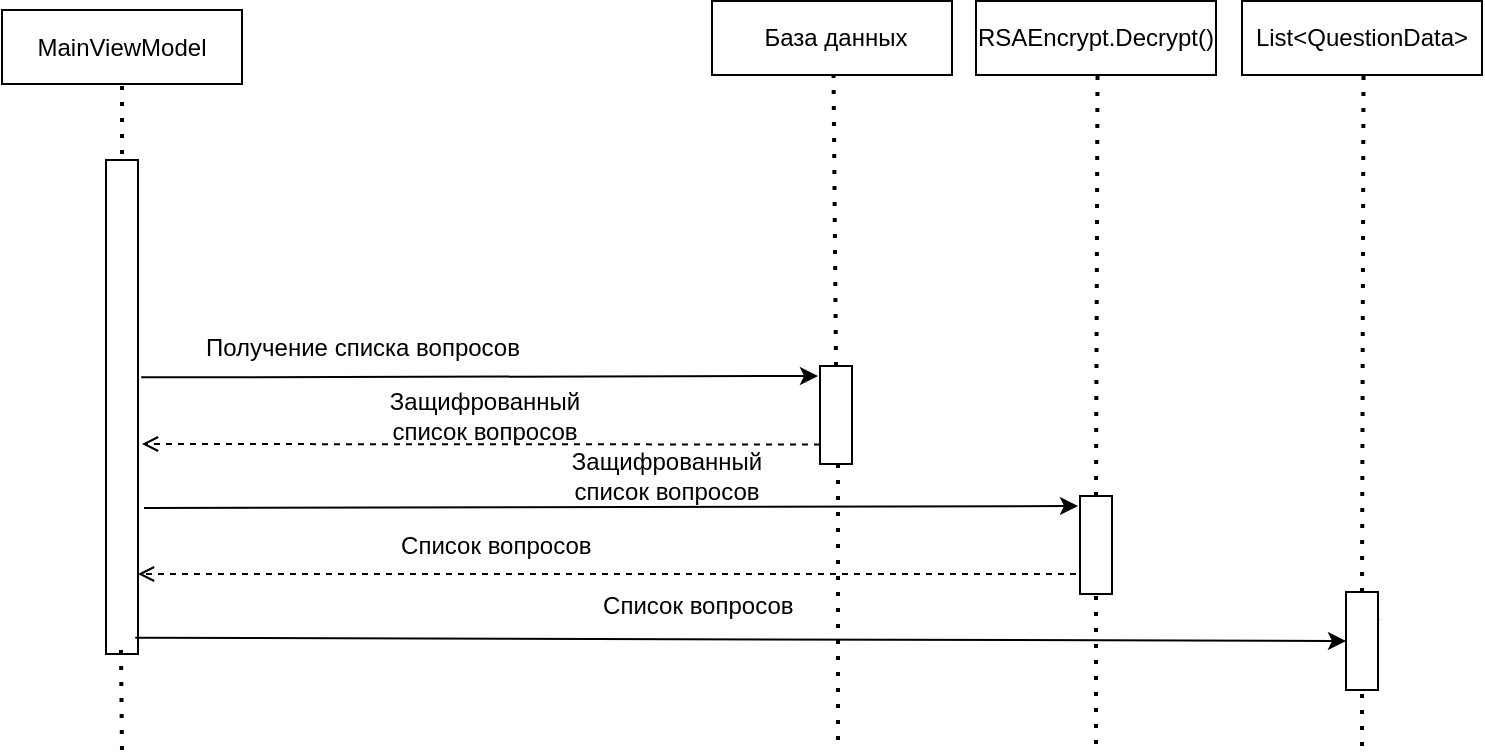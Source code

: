 <mxfile version="21.6.8" type="device">
  <diagram name="Страница — 1" id="Xmsg_4ltAwNH_1OYG3Ee">
    <mxGraphModel dx="955" dy="572" grid="0" gridSize="10" guides="1" tooltips="1" connect="1" arrows="1" fold="1" page="1" pageScale="1" pageWidth="827" pageHeight="1169" math="0" shadow="0">
      <root>
        <mxCell id="0" />
        <mxCell id="1" parent="0" />
        <mxCell id="67v1K4bVObHiUroW4Qsp-3" value="" style="rounded=0;whiteSpace=wrap;html=1;" parent="1" vertex="1">
          <mxGeometry x="70" y="86" width="120" height="37" as="geometry" />
        </mxCell>
        <mxCell id="67v1K4bVObHiUroW4Qsp-4" value="MainViewModel" style="text;html=1;strokeColor=none;fillColor=none;align=center;verticalAlign=middle;whiteSpace=wrap;rounded=0;" parent="1" vertex="1">
          <mxGeometry x="100" y="89.5" width="60" height="30" as="geometry" />
        </mxCell>
        <mxCell id="67v1K4bVObHiUroW4Qsp-5" value="" style="endArrow=none;dashed=1;html=1;dashPattern=1 3;strokeWidth=2;rounded=0;entryX=0.5;entryY=1;entryDx=0;entryDy=0;" parent="1" edge="1">
          <mxGeometry width="50" height="50" relative="1" as="geometry">
            <mxPoint x="130" y="158" as="sourcePoint" />
            <mxPoint x="130" y="121.5" as="targetPoint" />
          </mxGeometry>
        </mxCell>
        <mxCell id="67v1K4bVObHiUroW4Qsp-6" value="" style="rounded=0;whiteSpace=wrap;html=1;" parent="1" vertex="1">
          <mxGeometry x="122" y="161" width="16" height="247" as="geometry" />
        </mxCell>
        <mxCell id="67v1K4bVObHiUroW4Qsp-11" value="" style="rounded=0;whiteSpace=wrap;html=1;" parent="1" vertex="1">
          <mxGeometry x="425" y="81.5" width="120" height="37" as="geometry" />
        </mxCell>
        <mxCell id="67v1K4bVObHiUroW4Qsp-12" value="База данных" style="text;html=1;strokeColor=none;fillColor=none;align=center;verticalAlign=middle;whiteSpace=wrap;rounded=0;" parent="1" vertex="1">
          <mxGeometry x="450" y="85" width="74" height="30" as="geometry" />
        </mxCell>
        <mxCell id="67v1K4bVObHiUroW4Qsp-13" value="" style="endArrow=none;dashed=1;html=1;dashPattern=1 3;strokeWidth=2;rounded=0;entryX=0.5;entryY=1;entryDx=0;entryDy=0;exitX=0.5;exitY=0;exitDx=0;exitDy=0;" parent="1" source="67v1K4bVObHiUroW4Qsp-16" edge="1">
          <mxGeometry width="50" height="50" relative="1" as="geometry">
            <mxPoint x="486" y="172" as="sourcePoint" />
            <mxPoint x="485.76" y="117" as="targetPoint" />
          </mxGeometry>
        </mxCell>
        <mxCell id="67v1K4bVObHiUroW4Qsp-16" value="" style="rounded=0;whiteSpace=wrap;html=1;" parent="1" vertex="1">
          <mxGeometry x="479" y="264" width="16" height="49" as="geometry" />
        </mxCell>
        <mxCell id="67v1K4bVObHiUroW4Qsp-32" value="" style="endArrow=none;dashed=1;html=1;dashPattern=1 3;strokeWidth=2;rounded=0;entryX=0.5;entryY=1;entryDx=0;entryDy=0;" parent="1" edge="1">
          <mxGeometry width="50" height="50" relative="1" as="geometry">
            <mxPoint x="130" y="456" as="sourcePoint" />
            <mxPoint x="129.5" y="406" as="targetPoint" />
          </mxGeometry>
        </mxCell>
        <mxCell id="67v1K4bVObHiUroW4Qsp-34" value="" style="endArrow=classic;html=1;rounded=0;exitX=1.1;exitY=0.44;exitDx=0;exitDy=0;exitPerimeter=0;" parent="1" source="67v1K4bVObHiUroW4Qsp-6" edge="1">
          <mxGeometry width="50" height="50" relative="1" as="geometry">
            <mxPoint x="138" y="278" as="sourcePoint" />
            <mxPoint x="478" y="269" as="targetPoint" />
          </mxGeometry>
        </mxCell>
        <mxCell id="67v1K4bVObHiUroW4Qsp-35" value="Получение списка вопросов" style="text;html=1;strokeColor=none;fillColor=none;align=center;verticalAlign=middle;whiteSpace=wrap;rounded=0;" parent="1" vertex="1">
          <mxGeometry x="171" y="240" width="159" height="30" as="geometry" />
        </mxCell>
        <mxCell id="67v1K4bVObHiUroW4Qsp-36" value="" style="html=1;verticalAlign=bottom;labelBackgroundColor=none;endArrow=open;endFill=0;dashed=1;rounded=0;exitX=-0.171;exitY=0.698;exitDx=0;exitDy=0;exitPerimeter=0;" parent="1" edge="1">
          <mxGeometry width="160" relative="1" as="geometry">
            <mxPoint x="479" y="303.25" as="sourcePoint" />
            <mxPoint x="140" y="303" as="targetPoint" />
          </mxGeometry>
        </mxCell>
        <mxCell id="67v1K4bVObHiUroW4Qsp-37" value="Защифрованный список вопросов" style="text;html=1;strokeColor=none;fillColor=none;align=center;verticalAlign=middle;whiteSpace=wrap;rounded=0;" parent="1" vertex="1">
          <mxGeometry x="334" y="303.5" width="137" height="30" as="geometry" />
        </mxCell>
        <mxCell id="67v1K4bVObHiUroW4Qsp-38" value="" style="endArrow=classic;html=1;rounded=0;exitX=0.915;exitY=0.967;exitDx=0;exitDy=0;entryX=0;entryY=0.5;entryDx=0;entryDy=0;exitPerimeter=0;" parent="1" target="67v1K4bVObHiUroW4Qsp-42" edge="1" source="67v1K4bVObHiUroW4Qsp-6">
          <mxGeometry width="50" height="50" relative="1" as="geometry">
            <mxPoint x="138" y="362" as="sourcePoint" />
            <mxPoint x="748" y="406" as="targetPoint" />
            <Array as="points" />
          </mxGeometry>
        </mxCell>
        <mxCell id="67v1K4bVObHiUroW4Qsp-39" value="List&amp;lt;QuestionData&amp;gt;" style="rounded=0;whiteSpace=wrap;html=1;" parent="1" vertex="1">
          <mxGeometry x="690" y="81.5" width="120" height="37" as="geometry" />
        </mxCell>
        <mxCell id="67v1K4bVObHiUroW4Qsp-41" value="" style="endArrow=none;dashed=1;html=1;dashPattern=1 3;strokeWidth=2;rounded=0;entryX=0.5;entryY=1;entryDx=0;entryDy=0;exitX=0.5;exitY=0;exitDx=0;exitDy=0;" parent="1" source="67v1K4bVObHiUroW4Qsp-42" edge="1">
          <mxGeometry width="50" height="50" relative="1" as="geometry">
            <mxPoint x="752" y="264" as="sourcePoint" />
            <mxPoint x="750.76" y="117" as="targetPoint" />
          </mxGeometry>
        </mxCell>
        <mxCell id="67v1K4bVObHiUroW4Qsp-48" value="" style="endArrow=none;dashed=1;html=1;dashPattern=1 3;strokeWidth=2;rounded=0;entryX=0.5;entryY=1;entryDx=0;entryDy=0;" parent="1" edge="1">
          <mxGeometry width="50" height="50" relative="1" as="geometry">
            <mxPoint x="488" y="451" as="sourcePoint" />
            <mxPoint x="488" y="313" as="targetPoint" />
          </mxGeometry>
        </mxCell>
        <mxCell id="67v1K4bVObHiUroW4Qsp-49" value="" style="endArrow=none;dashed=1;html=1;dashPattern=1 3;strokeWidth=2;rounded=0;entryX=0.5;entryY=1;entryDx=0;entryDy=0;" parent="1" edge="1" source="67v1K4bVObHiUroW4Qsp-42">
          <mxGeometry width="50" height="50" relative="1" as="geometry">
            <mxPoint x="751" y="456" as="sourcePoint" />
            <mxPoint x="750.71" y="400.5" as="targetPoint" />
          </mxGeometry>
        </mxCell>
        <mxCell id="pY43quIKYrGjUT0Y4aVx-5" value="RSAEncrypt.Decrypt()" style="rounded=0;whiteSpace=wrap;html=1;" vertex="1" parent="1">
          <mxGeometry x="557" y="81.5" width="120" height="37" as="geometry" />
        </mxCell>
        <mxCell id="pY43quIKYrGjUT0Y4aVx-6" value="" style="endArrow=none;dashed=1;html=1;dashPattern=1 3;strokeWidth=2;rounded=0;entryX=0.5;entryY=1;entryDx=0;entryDy=0;exitX=0.5;exitY=0;exitDx=0;exitDy=0;" edge="1" parent="1" source="pY43quIKYrGjUT0Y4aVx-7">
          <mxGeometry width="50" height="50" relative="1" as="geometry">
            <mxPoint x="619" y="264" as="sourcePoint" />
            <mxPoint x="617.76" y="117" as="targetPoint" />
          </mxGeometry>
        </mxCell>
        <mxCell id="pY43quIKYrGjUT0Y4aVx-7" value="" style="rounded=0;whiteSpace=wrap;html=1;" vertex="1" parent="1">
          <mxGeometry x="609" y="329" width="16" height="49" as="geometry" />
        </mxCell>
        <mxCell id="pY43quIKYrGjUT0Y4aVx-8" value="" style="endArrow=none;dashed=1;html=1;dashPattern=1 3;strokeWidth=2;rounded=0;entryX=0.5;entryY=1;entryDx=0;entryDy=0;" edge="1" parent="1" target="pY43quIKYrGjUT0Y4aVx-7">
          <mxGeometry width="50" height="50" relative="1" as="geometry">
            <mxPoint x="617" y="453" as="sourcePoint" />
            <mxPoint x="617.71" y="400.5" as="targetPoint" />
          </mxGeometry>
        </mxCell>
        <mxCell id="pY43quIKYrGjUT0Y4aVx-14" value="" style="endArrow=none;dashed=1;html=1;dashPattern=1 3;strokeWidth=2;rounded=0;entryX=0.5;entryY=1;entryDx=0;entryDy=0;" edge="1" parent="1" target="67v1K4bVObHiUroW4Qsp-42">
          <mxGeometry width="50" height="50" relative="1" as="geometry">
            <mxPoint x="750" y="454" as="sourcePoint" />
            <mxPoint x="750.71" y="400.5" as="targetPoint" />
          </mxGeometry>
        </mxCell>
        <mxCell id="67v1K4bVObHiUroW4Qsp-42" value="" style="rounded=0;whiteSpace=wrap;html=1;" parent="1" vertex="1">
          <mxGeometry x="742" y="377" width="16" height="49" as="geometry" />
        </mxCell>
        <mxCell id="pY43quIKYrGjUT0Y4aVx-17" value="" style="endArrow=classic;html=1;rounded=0;exitX=1.1;exitY=0.44;exitDx=0;exitDy=0;exitPerimeter=0;" edge="1" parent="1">
          <mxGeometry width="50" height="50" relative="1" as="geometry">
            <mxPoint x="141" y="335" as="sourcePoint" />
            <mxPoint x="608" y="334" as="targetPoint" />
          </mxGeometry>
        </mxCell>
        <mxCell id="pY43quIKYrGjUT0Y4aVx-18" value="Защифрованный список вопросов" style="text;html=1;strokeColor=none;fillColor=none;align=center;verticalAlign=middle;whiteSpace=wrap;rounded=0;" vertex="1" parent="1">
          <mxGeometry x="243" y="273.5" width="137" height="30" as="geometry" />
        </mxCell>
        <mxCell id="pY43quIKYrGjUT0Y4aVx-19" value="" style="html=1;verticalAlign=bottom;labelBackgroundColor=none;endArrow=open;endFill=0;dashed=1;rounded=0;" edge="1" parent="1">
          <mxGeometry width="160" relative="1" as="geometry">
            <mxPoint x="607" y="368" as="sourcePoint" />
            <mxPoint x="138" y="368" as="targetPoint" />
          </mxGeometry>
        </mxCell>
        <mxCell id="pY43quIKYrGjUT0Y4aVx-20" value="&amp;nbsp;Список вопросов" style="text;html=1;strokeColor=none;fillColor=none;align=center;verticalAlign=middle;whiteSpace=wrap;rounded=0;" vertex="1" parent="1">
          <mxGeometry x="247" y="338.5" width="137" height="30" as="geometry" />
        </mxCell>
        <mxCell id="pY43quIKYrGjUT0Y4aVx-21" value="&amp;nbsp;Список вопросов" style="text;html=1;strokeColor=none;fillColor=none;align=center;verticalAlign=middle;whiteSpace=wrap;rounded=0;" vertex="1" parent="1">
          <mxGeometry x="348" y="368.5" width="137" height="30" as="geometry" />
        </mxCell>
      </root>
    </mxGraphModel>
  </diagram>
</mxfile>
